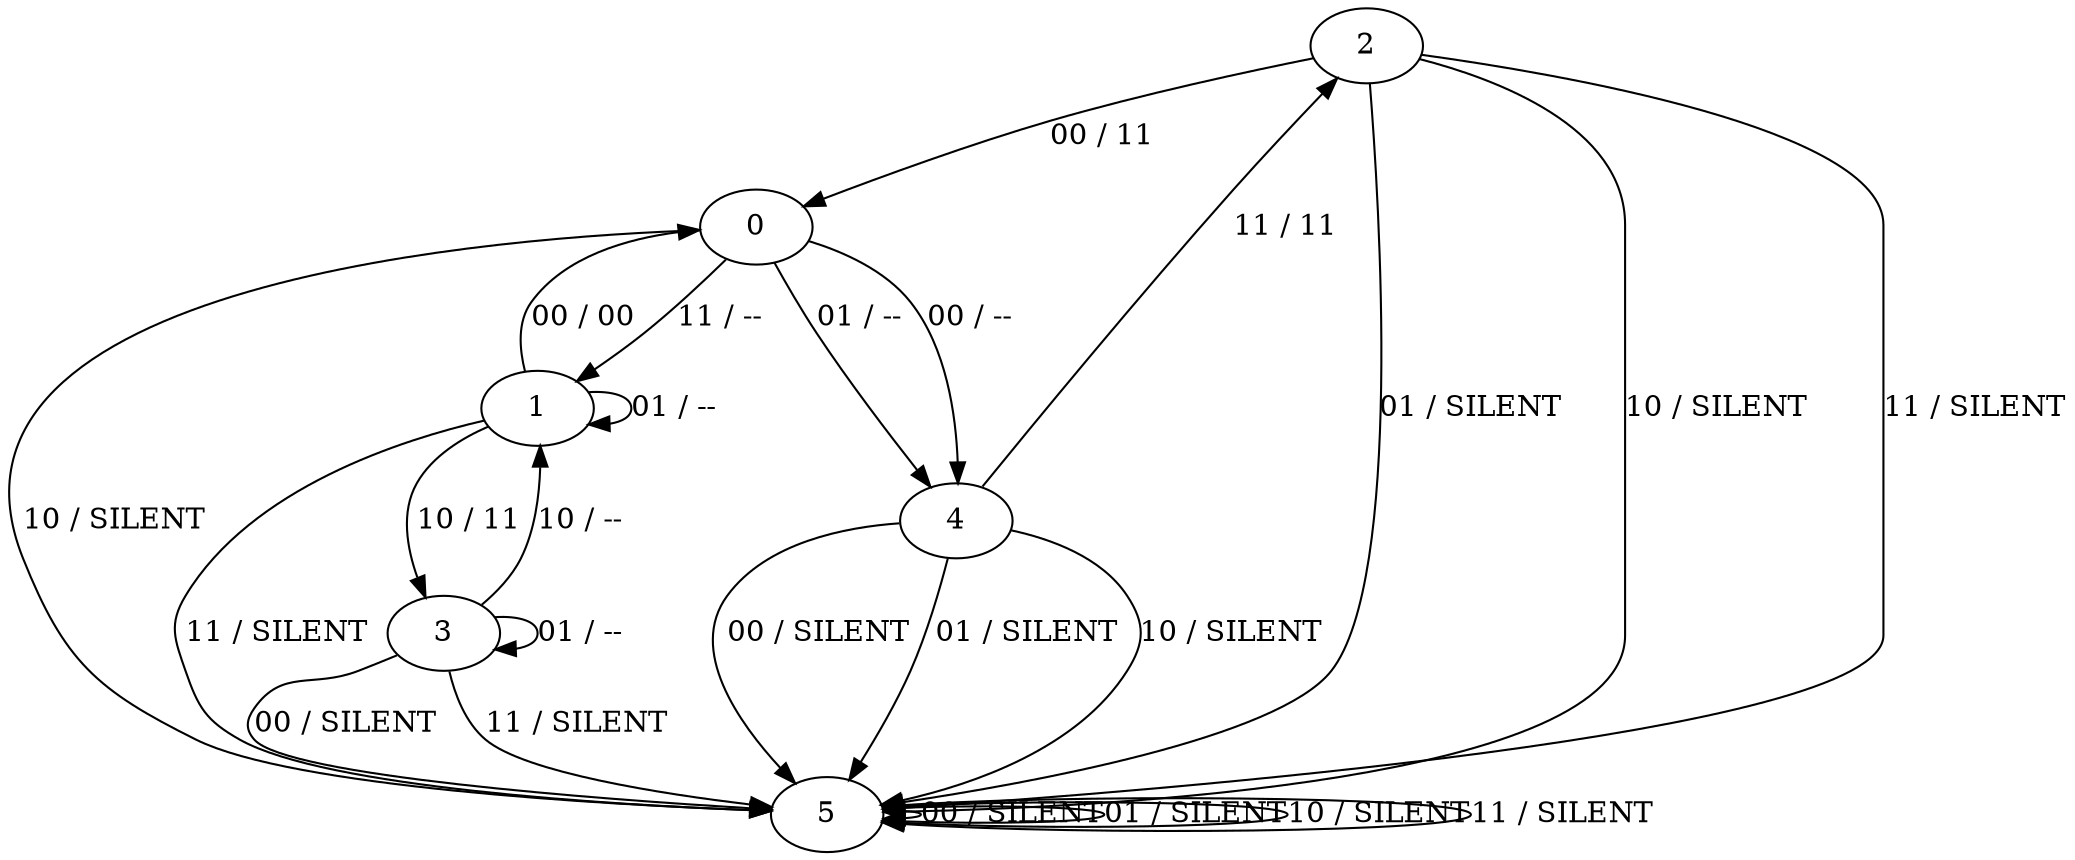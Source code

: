 digraph {
2
0
1
3
4
5
2 -> 0 [label="00 / 11"]
2 -> 5 [label="01 / SILENT"]
2 -> 5 [label="10 / SILENT"]
2 -> 5 [label="11 / SILENT"]
0 -> 4 [label="00 / --"]
0 -> 4 [label="01 / --"]
0 -> 5 [label="10 / SILENT"]
0 -> 1 [label="11 / --"]
1 -> 0 [label="00 / 00"]
1 -> 1 [label="01 / --"]
1 -> 3 [label="10 / 11"]
1 -> 5 [label="11 / SILENT"]
3 -> 5 [label="00 / SILENT"]
3 -> 3 [label="01 / --"]
3 -> 1 [label="10 / --"]
3 -> 5 [label="11 / SILENT"]
4 -> 5 [label="00 / SILENT"]
4 -> 5 [label="01 / SILENT"]
4 -> 5 [label="10 / SILENT"]
4 -> 2 [label="11 / 11"]
5 -> 5 [label="00 / SILENT"]
5 -> 5 [label="01 / SILENT"]
5 -> 5 [label="10 / SILENT"]
5 -> 5 [label="11 / SILENT"]
}
